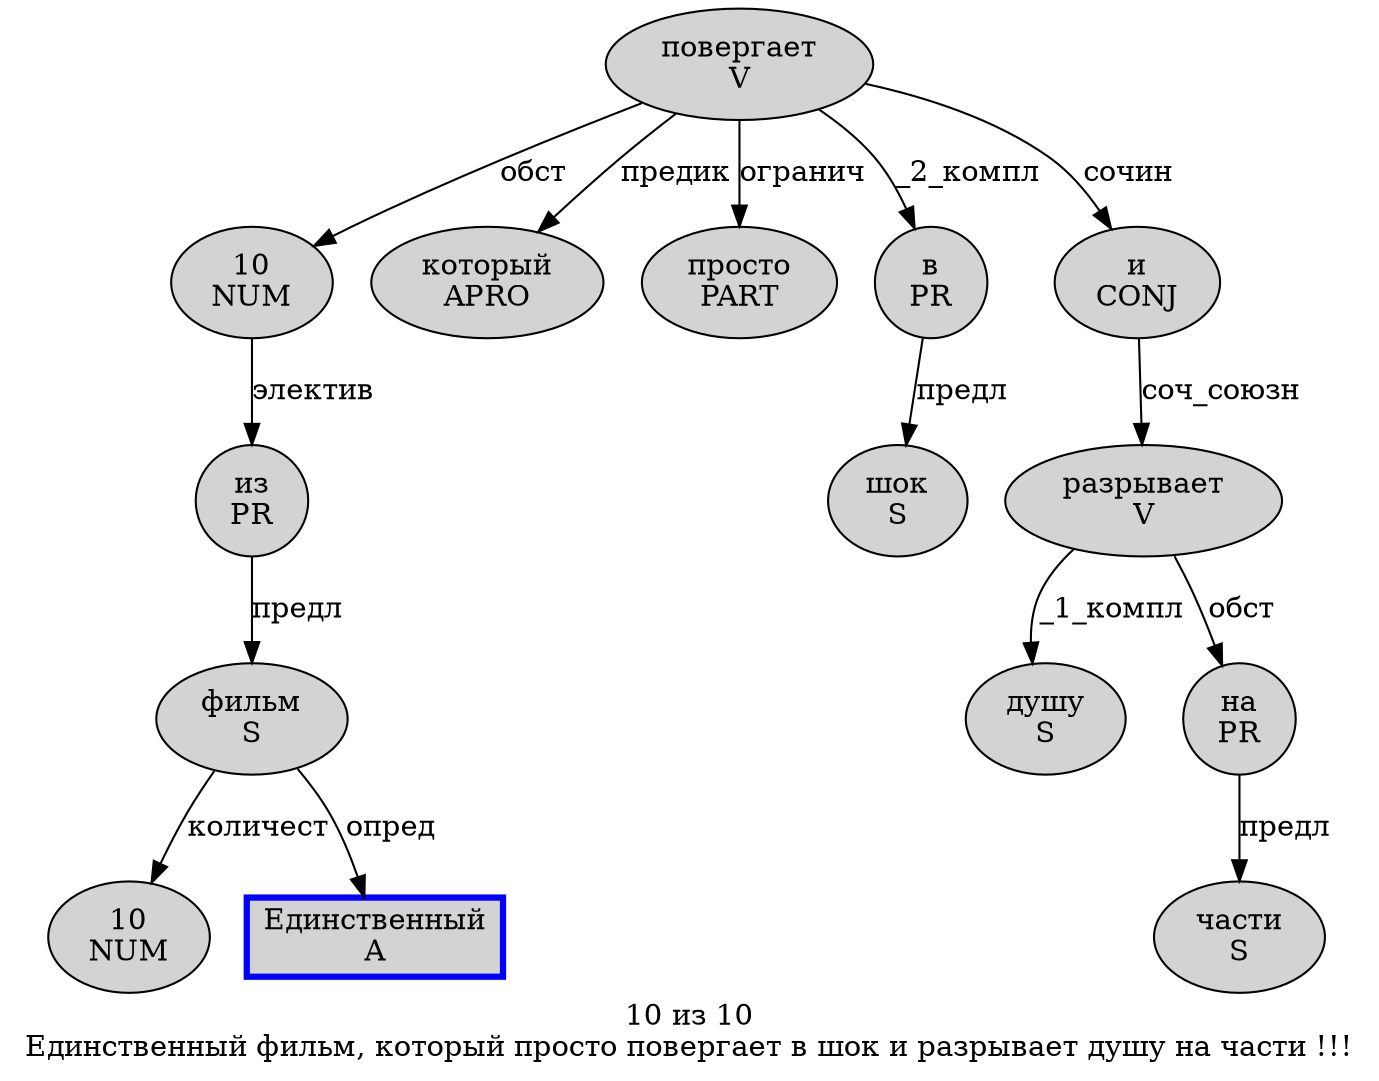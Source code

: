 digraph SENTENCE_583 {
	graph [label="10 из 10
Единственный фильм, который просто повергает в шок и разрывает душу на части !!!"]
	node [style=filled]
		0 [label="10
NUM" color="" fillcolor=lightgray penwidth=1 shape=ellipse]
		1 [label="из
PR" color="" fillcolor=lightgray penwidth=1 shape=ellipse]
		2 [label="10
NUM" color="" fillcolor=lightgray penwidth=1 shape=ellipse]
		3 [label="Единственный
A" color=blue fillcolor=lightgray penwidth=3 shape=box]
		4 [label="фильм
S" color="" fillcolor=lightgray penwidth=1 shape=ellipse]
		6 [label="который
APRO" color="" fillcolor=lightgray penwidth=1 shape=ellipse]
		7 [label="просто
PART" color="" fillcolor=lightgray penwidth=1 shape=ellipse]
		8 [label="повергает
V" color="" fillcolor=lightgray penwidth=1 shape=ellipse]
		9 [label="в
PR" color="" fillcolor=lightgray penwidth=1 shape=ellipse]
		10 [label="шок
S" color="" fillcolor=lightgray penwidth=1 shape=ellipse]
		11 [label="и
CONJ" color="" fillcolor=lightgray penwidth=1 shape=ellipse]
		12 [label="разрывает
V" color="" fillcolor=lightgray penwidth=1 shape=ellipse]
		13 [label="душу
S" color="" fillcolor=lightgray penwidth=1 shape=ellipse]
		14 [label="на
PR" color="" fillcolor=lightgray penwidth=1 shape=ellipse]
		15 [label="части
S" color="" fillcolor=lightgray penwidth=1 shape=ellipse]
			1 -> 4 [label="предл"]
			4 -> 2 [label="количест"]
			4 -> 3 [label="опред"]
			12 -> 13 [label="_1_компл"]
			12 -> 14 [label="обст"]
			0 -> 1 [label="электив"]
			9 -> 10 [label="предл"]
			8 -> 0 [label="обст"]
			8 -> 6 [label="предик"]
			8 -> 7 [label="огранич"]
			8 -> 9 [label="_2_компл"]
			8 -> 11 [label="сочин"]
			11 -> 12 [label="соч_союзн"]
			14 -> 15 [label="предл"]
}
